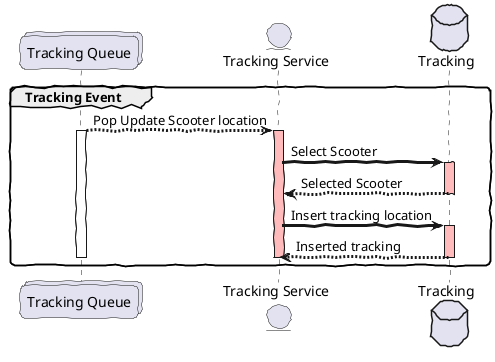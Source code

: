 @startuml

skinparam handwritten true
skinparam roundcorner 10
skinparam sequenceArrowThickness 3

collections "Tracking Queue"
entity "Tracking Service"
database "Tracking"

group Tracking Event

'Tracking Queue 
"Tracking Queue" --> "Tracking Service" : Pop Update Scooter location

activate "Tracking Queue"
activate "Tracking Service" #FFBBBB


'check scooter
"Tracking Service" -> "Tracking": Select Scooter

activate "Tracking" #FFBBBB

"Tracking" --> "Tracking Service": Selected Scooter

deactivate "Tracking"


'insert tracking
"Tracking Service" -> "Tracking": Insert tracking location

activate "Tracking" #FFBBBB

"Tracking" --> "Tracking Service": Inserted tracking

deactivate "Tracking"

'Finish
deactivate "Tracking Service"
deactivate "Tracking Queue"

end

@enduml